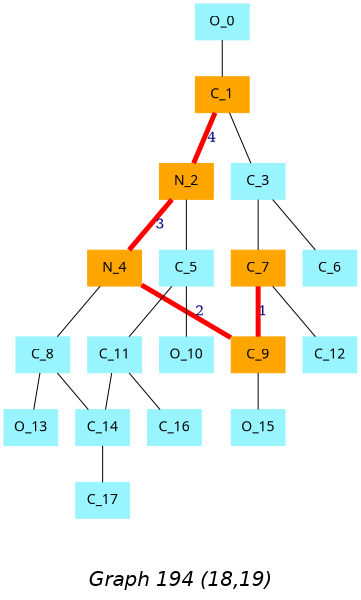 graph "result" {
graph [ fontname="Helvetica-Oblique", fontsize=20,
label="\n\nGraph 194 (18,19)", size="4,4" ];
node [ label="\N", shape=box, sides=4, color=cadetblue1,
style=filled, fontname="Helvetica-Outline" ];
O_0;
C_1 [color=orange];
N_2 [color=orange];
C_3;
N_4 [color=orange];
C_5;
C_6;
C_7 [color=orange];
C_8;
C_9 [color=orange];
O_10;
C_11;
C_12;
O_13;
C_14;
O_15;
C_16;
C_17;
O_0 -- C_1;
C_1 -- N_2 [label="4", fontcolor=navy, color=red, style=bold, penwidth=5];
C_1 -- C_3;
N_2 -- N_4 [label="3", fontcolor=navy, color=red, style=bold, penwidth=5];
N_2 -- C_5;
C_3 -- C_6;
C_3 -- C_7;
N_4 -- C_8;
N_4 -- C_9 [label="2", fontcolor=navy, color=red, style=bold, penwidth=5];
C_5 -- O_10;
C_5 -- C_11;
C_7 -- C_9 [label="1", fontcolor=navy, color=red, style=bold, penwidth=5];
C_7 -- C_12;
C_8 -- O_13;
C_8 -- C_14;
C_9 -- O_15;
C_11 -- C_14;
C_11 -- C_16;
C_14 -- C_17;
}
